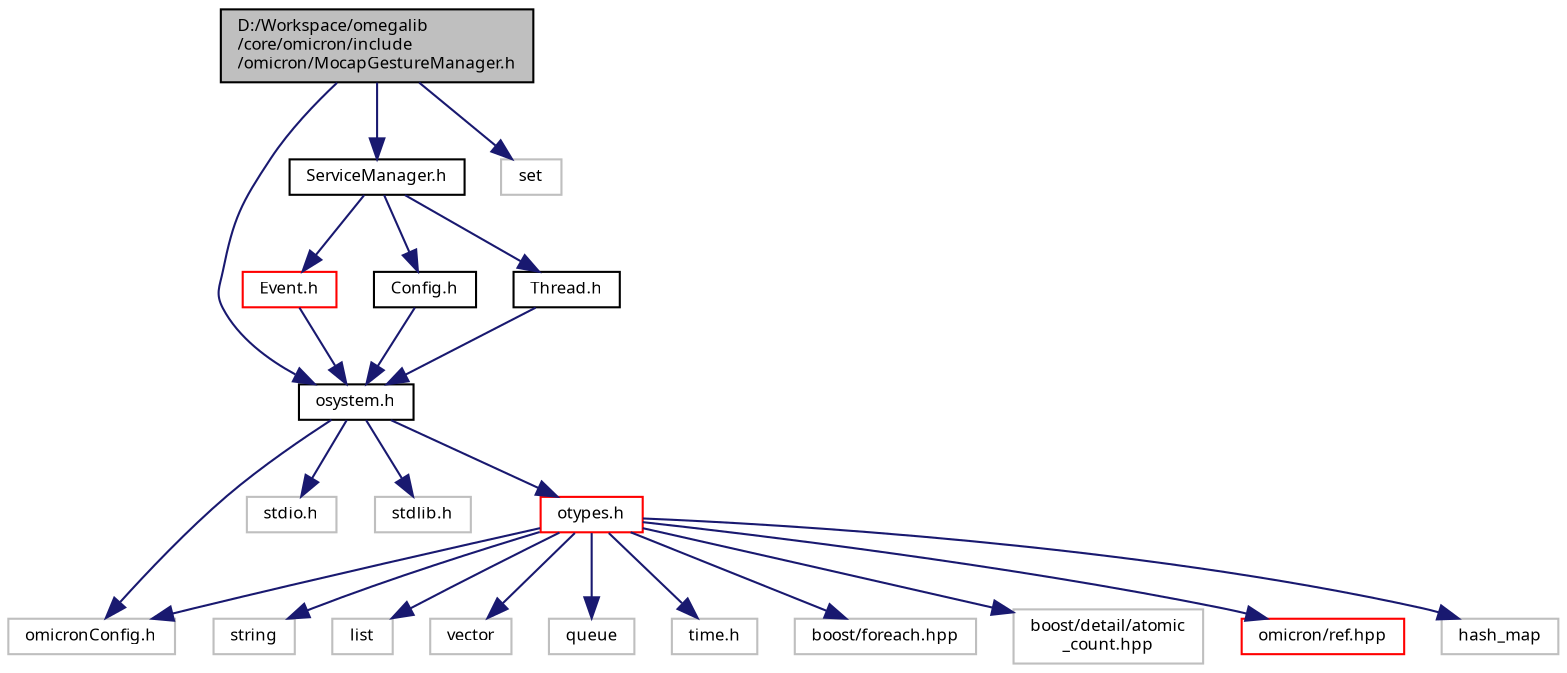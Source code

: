 digraph "D:/Workspace/omegalib/core/omicron/include/omicron/MocapGestureManager.h"
{
  bgcolor="transparent";
  edge [fontname="FreeSans.ttf",fontsize="8",labelfontname="FreeSans.ttf",labelfontsize="8"];
  node [fontname="FreeSans.ttf",fontsize="8",shape=record];
  Node1 [label="D:/Workspace/omegalib\l/core/omicron/include\l/omicron/MocapGestureManager.h",height=0.2,width=0.4,color="black", fillcolor="grey75", style="filled" fontcolor="black"];
  Node1 -> Node2 [color="midnightblue",fontsize="8",style="solid",fontname="FreeSans.ttf"];
  Node2 [label="osystem.h",height=0.2,width=0.4,color="black",URL="$omicron_2include_2omicron_2osystem_8h.html"];
  Node2 -> Node3 [color="midnightblue",fontsize="8",style="solid",fontname="FreeSans.ttf"];
  Node3 [label="omicronConfig.h",height=0.2,width=0.4,color="grey75"];
  Node2 -> Node4 [color="midnightblue",fontsize="8",style="solid",fontname="FreeSans.ttf"];
  Node4 [label="stdio.h",height=0.2,width=0.4,color="grey75"];
  Node2 -> Node5 [color="midnightblue",fontsize="8",style="solid",fontname="FreeSans.ttf"];
  Node5 [label="stdlib.h",height=0.2,width=0.4,color="grey75"];
  Node2 -> Node6 [color="midnightblue",fontsize="8",style="solid",fontname="FreeSans.ttf"];
  Node6 [label="otypes.h",height=0.2,width=0.4,color="red",URL="$omicron_2include_2omicron_2otypes_8h.html"];
  Node6 -> Node3 [color="midnightblue",fontsize="8",style="solid",fontname="FreeSans.ttf"];
  Node6 -> Node7 [color="midnightblue",fontsize="8",style="solid",fontname="FreeSans.ttf"];
  Node7 [label="string",height=0.2,width=0.4,color="grey75"];
  Node6 -> Node8 [color="midnightblue",fontsize="8",style="solid",fontname="FreeSans.ttf"];
  Node8 [label="list",height=0.2,width=0.4,color="grey75"];
  Node6 -> Node9 [color="midnightblue",fontsize="8",style="solid",fontname="FreeSans.ttf"];
  Node9 [label="vector",height=0.2,width=0.4,color="grey75"];
  Node6 -> Node10 [color="midnightblue",fontsize="8",style="solid",fontname="FreeSans.ttf"];
  Node10 [label="queue",height=0.2,width=0.4,color="grey75"];
  Node6 -> Node11 [color="midnightblue",fontsize="8",style="solid",fontname="FreeSans.ttf"];
  Node11 [label="time.h",height=0.2,width=0.4,color="grey75"];
  Node6 -> Node12 [color="midnightblue",fontsize="8",style="solid",fontname="FreeSans.ttf"];
  Node12 [label="boost/foreach.hpp",height=0.2,width=0.4,color="grey75"];
  Node6 -> Node13 [color="midnightblue",fontsize="8",style="solid",fontname="FreeSans.ttf"];
  Node13 [label="boost/detail/atomic\l_count.hpp",height=0.2,width=0.4,color="grey75"];
  Node6 -> Node14 [color="midnightblue",fontsize="8",style="solid",fontname="FreeSans.ttf"];
  Node14 [label="omicron/ref.hpp",height=0.2,width=0.4,color="red",URL="$ref_8hpp.html"];
  Node6 -> Node15 [color="midnightblue",fontsize="8",style="solid",fontname="FreeSans.ttf"];
  Node15 [label="hash_map",height=0.2,width=0.4,color="grey75"];
  Node1 -> Node16 [color="midnightblue",fontsize="8",style="solid",fontname="FreeSans.ttf"];
  Node16 [label="ServiceManager.h",height=0.2,width=0.4,color="black",URL="$_service_manager_8h.html"];
  Node16 -> Node17 [color="midnightblue",fontsize="8",style="solid",fontname="FreeSans.ttf"];
  Node17 [label="Event.h",height=0.2,width=0.4,color="red",URL="$_event_8h.html"];
  Node17 -> Node2 [color="midnightblue",fontsize="8",style="solid",fontname="FreeSans.ttf"];
  Node16 -> Node18 [color="midnightblue",fontsize="8",style="solid",fontname="FreeSans.ttf"];
  Node18 [label="Config.h",height=0.2,width=0.4,color="black",URL="$_config_8h.html"];
  Node18 -> Node2 [color="midnightblue",fontsize="8",style="solid",fontname="FreeSans.ttf"];
  Node16 -> Node19 [color="midnightblue",fontsize="8",style="solid",fontname="FreeSans.ttf"];
  Node19 [label="Thread.h",height=0.2,width=0.4,color="black",URL="$_thread_8h.html"];
  Node19 -> Node2 [color="midnightblue",fontsize="8",style="solid",fontname="FreeSans.ttf"];
  Node1 -> Node20 [color="midnightblue",fontsize="8",style="solid",fontname="FreeSans.ttf"];
  Node20 [label="set",height=0.2,width=0.4,color="grey75"];
}
